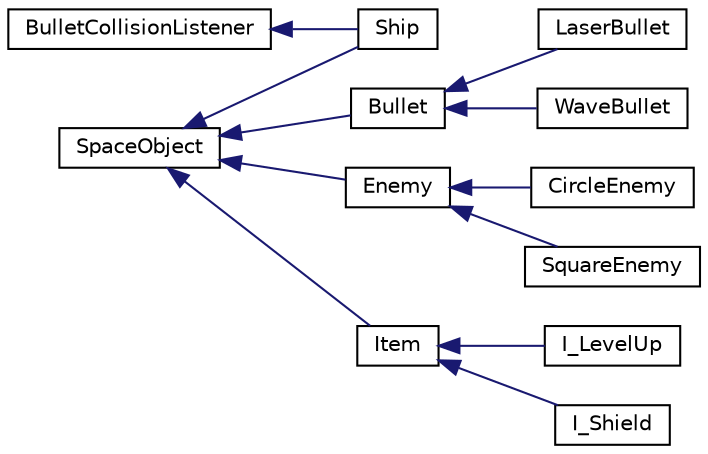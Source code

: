 digraph "Graphical Class Hierarchy"
{
  edge [fontname="Helvetica",fontsize="10",labelfontname="Helvetica",labelfontsize="10"];
  node [fontname="Helvetica",fontsize="10",shape=record];
  rankdir="LR";
  Node37 [label="BulletCollisionListener",height=0.2,width=0.4,color="black", fillcolor="white", style="filled",URL="$class_bullet_collision_listener.html"];
  Node37 -> Node10 [dir="back",color="midnightblue",fontsize="10",style="solid",fontname="Helvetica"];
  Node10 [label="Ship",height=0.2,width=0.4,color="black", fillcolor="white", style="filled",URL="$class_ship.html"];
  Node0 [label="SpaceObject",height=0.2,width=0.4,color="black", fillcolor="white", style="filled",URL="$class_space_object.html"];
  Node0 -> Node1 [dir="back",color="midnightblue",fontsize="10",style="solid",fontname="Helvetica"];
  Node1 [label="Bullet",height=0.2,width=0.4,color="black", fillcolor="white", style="filled",URL="$class_bullet.html"];
  Node1 -> Node2 [dir="back",color="midnightblue",fontsize="10",style="solid",fontname="Helvetica"];
  Node2 [label="LaserBullet",height=0.2,width=0.4,color="black", fillcolor="white", style="filled",URL="$class_laser_bullet.html"];
  Node1 -> Node3 [dir="back",color="midnightblue",fontsize="10",style="solid",fontname="Helvetica"];
  Node3 [label="WaveBullet",height=0.2,width=0.4,color="black", fillcolor="white", style="filled",URL="$class_wave_bullet.html"];
  Node0 -> Node4 [dir="back",color="midnightblue",fontsize="10",style="solid",fontname="Helvetica"];
  Node4 [label="Enemy",height=0.2,width=0.4,color="black", fillcolor="white", style="filled",URL="$class_enemy.html"];
  Node4 -> Node5 [dir="back",color="midnightblue",fontsize="10",style="solid",fontname="Helvetica"];
  Node5 [label="CircleEnemy",height=0.2,width=0.4,color="black", fillcolor="white", style="filled",URL="$class_circle_enemy.html"];
  Node4 -> Node6 [dir="back",color="midnightblue",fontsize="10",style="solid",fontname="Helvetica"];
  Node6 [label="SquareEnemy",height=0.2,width=0.4,color="black", fillcolor="white", style="filled",URL="$class_square_enemy.html"];
  Node0 -> Node7 [dir="back",color="midnightblue",fontsize="10",style="solid",fontname="Helvetica"];
  Node7 [label="Item",height=0.2,width=0.4,color="black", fillcolor="white", style="filled",URL="$class_item.html"];
  Node7 -> Node8 [dir="back",color="midnightblue",fontsize="10",style="solid",fontname="Helvetica"];
  Node8 [label="I_LevelUp",height=0.2,width=0.4,color="black", fillcolor="white", style="filled",URL="$class_i___level_up.html"];
  Node7 -> Node9 [dir="back",color="midnightblue",fontsize="10",style="solid",fontname="Helvetica"];
  Node9 [label="I_Shield",height=0.2,width=0.4,color="black", fillcolor="white", style="filled",URL="$class_i___shield.html"];
  Node0 -> Node10 [dir="back",color="midnightblue",fontsize="10",style="solid",fontname="Helvetica"];
}
